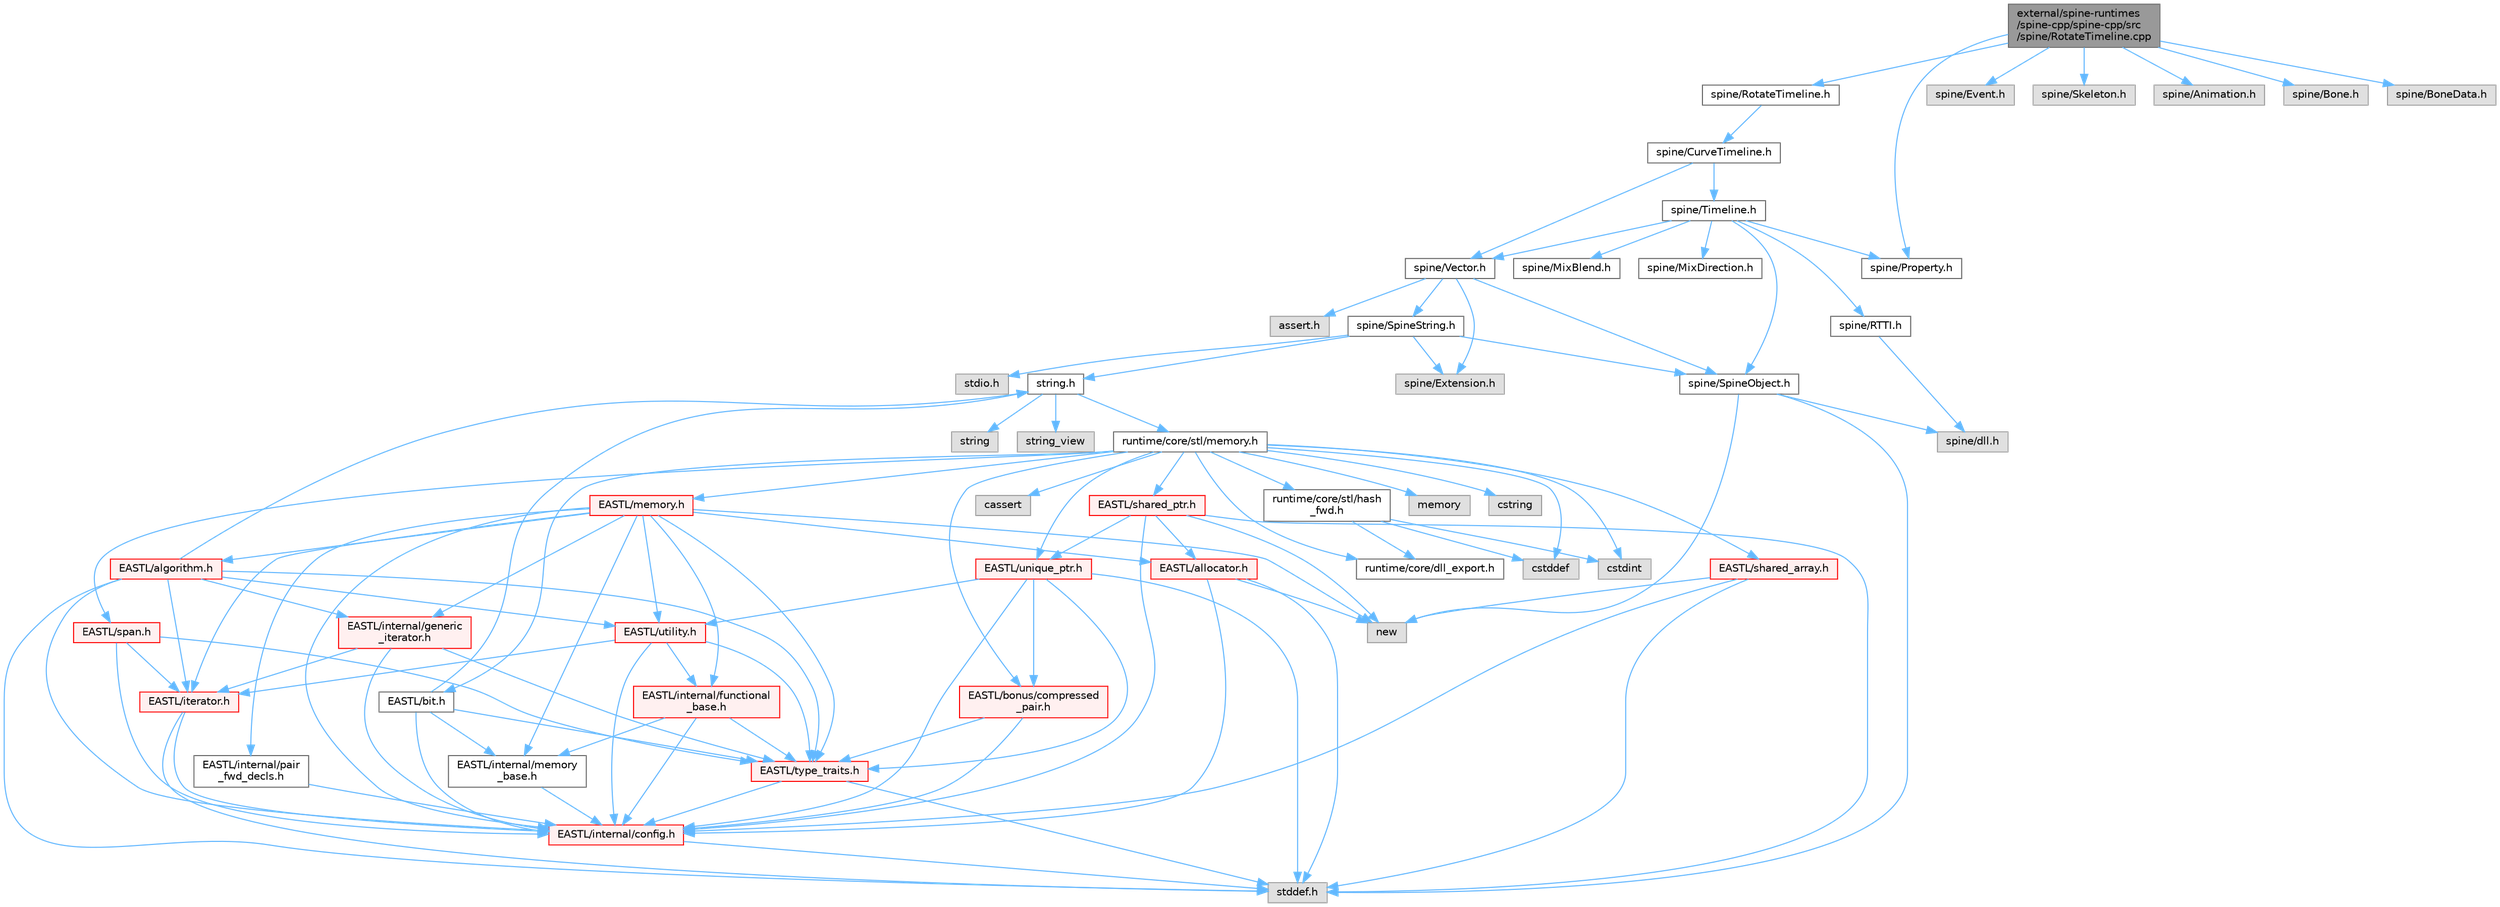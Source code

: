 digraph "external/spine-runtimes/spine-cpp/spine-cpp/src/spine/RotateTimeline.cpp"
{
 // LATEX_PDF_SIZE
  bgcolor="transparent";
  edge [fontname=Helvetica,fontsize=10,labelfontname=Helvetica,labelfontsize=10];
  node [fontname=Helvetica,fontsize=10,shape=box,height=0.2,width=0.4];
  Node1 [id="Node000001",label="external/spine-runtimes\l/spine-cpp/spine-cpp/src\l/spine/RotateTimeline.cpp",height=0.2,width=0.4,color="gray40", fillcolor="grey60", style="filled", fontcolor="black",tooltip=" "];
  Node1 -> Node2 [id="edge1_Node000001_Node000002",color="steelblue1",style="solid",tooltip=" "];
  Node2 [id="Node000002",label="spine/RotateTimeline.h",height=0.2,width=0.4,color="grey40", fillcolor="white", style="filled",URL="$_rotate_timeline_8h.html",tooltip=" "];
  Node2 -> Node3 [id="edge2_Node000002_Node000003",color="steelblue1",style="solid",tooltip=" "];
  Node3 [id="Node000003",label="spine/CurveTimeline.h",height=0.2,width=0.4,color="grey40", fillcolor="white", style="filled",URL="$_curve_timeline_8h.html",tooltip=" "];
  Node3 -> Node4 [id="edge3_Node000003_Node000004",color="steelblue1",style="solid",tooltip=" "];
  Node4 [id="Node000004",label="spine/Timeline.h",height=0.2,width=0.4,color="grey40", fillcolor="white", style="filled",URL="$_timeline_8h.html",tooltip=" "];
  Node4 -> Node5 [id="edge4_Node000004_Node000005",color="steelblue1",style="solid",tooltip=" "];
  Node5 [id="Node000005",label="spine/RTTI.h",height=0.2,width=0.4,color="grey40", fillcolor="white", style="filled",URL="$_r_t_t_i_8h.html",tooltip=" "];
  Node5 -> Node6 [id="edge5_Node000005_Node000006",color="steelblue1",style="solid",tooltip=" "];
  Node6 [id="Node000006",label="spine/dll.h",height=0.2,width=0.4,color="grey60", fillcolor="#E0E0E0", style="filled",tooltip=" "];
  Node4 -> Node7 [id="edge6_Node000004_Node000007",color="steelblue1",style="solid",tooltip=" "];
  Node7 [id="Node000007",label="spine/Vector.h",height=0.2,width=0.4,color="grey40", fillcolor="white", style="filled",URL="$external_2spine-runtimes_2spine-cpp_2spine-cpp_2include_2spine_2vector_8h.html",tooltip=" "];
  Node7 -> Node8 [id="edge7_Node000007_Node000008",color="steelblue1",style="solid",tooltip=" "];
  Node8 [id="Node000008",label="spine/Extension.h",height=0.2,width=0.4,color="grey60", fillcolor="#E0E0E0", style="filled",tooltip=" "];
  Node7 -> Node9 [id="edge8_Node000007_Node000009",color="steelblue1",style="solid",tooltip=" "];
  Node9 [id="Node000009",label="spine/SpineObject.h",height=0.2,width=0.4,color="grey40", fillcolor="white", style="filled",URL="$_spine_object_8h.html",tooltip=" "];
  Node9 -> Node10 [id="edge9_Node000009_Node000010",color="steelblue1",style="solid",tooltip=" "];
  Node10 [id="Node000010",label="new",height=0.2,width=0.4,color="grey60", fillcolor="#E0E0E0", style="filled",tooltip=" "];
  Node9 -> Node11 [id="edge10_Node000009_Node000011",color="steelblue1",style="solid",tooltip=" "];
  Node11 [id="Node000011",label="stddef.h",height=0.2,width=0.4,color="grey60", fillcolor="#E0E0E0", style="filled",tooltip=" "];
  Node9 -> Node6 [id="edge11_Node000009_Node000006",color="steelblue1",style="solid",tooltip=" "];
  Node7 -> Node12 [id="edge12_Node000007_Node000012",color="steelblue1",style="solid",tooltip=" "];
  Node12 [id="Node000012",label="spine/SpineString.h",height=0.2,width=0.4,color="grey40", fillcolor="white", style="filled",URL="$_spine_string_8h.html",tooltip=" "];
  Node12 -> Node9 [id="edge13_Node000012_Node000009",color="steelblue1",style="solid",tooltip=" "];
  Node12 -> Node8 [id="edge14_Node000012_Node000008",color="steelblue1",style="solid",tooltip=" "];
  Node12 -> Node13 [id="edge15_Node000012_Node000013",color="steelblue1",style="solid",tooltip=" "];
  Node13 [id="Node000013",label="string.h",height=0.2,width=0.4,color="grey40", fillcolor="white", style="filled",URL="$string_8h.html",tooltip=" "];
  Node13 -> Node14 [id="edge16_Node000013_Node000014",color="steelblue1",style="solid",tooltip=" "];
  Node14 [id="Node000014",label="string",height=0.2,width=0.4,color="grey60", fillcolor="#E0E0E0", style="filled",tooltip=" "];
  Node13 -> Node15 [id="edge17_Node000013_Node000015",color="steelblue1",style="solid",tooltip=" "];
  Node15 [id="Node000015",label="string_view",height=0.2,width=0.4,color="grey60", fillcolor="#E0E0E0", style="filled",tooltip=" "];
  Node13 -> Node16 [id="edge18_Node000013_Node000016",color="steelblue1",style="solid",tooltip=" "];
  Node16 [id="Node000016",label="runtime/core/stl/memory.h",height=0.2,width=0.4,color="grey40", fillcolor="white", style="filled",URL="$runtime_2core_2stl_2memory_8h.html",tooltip=" "];
  Node16 -> Node17 [id="edge19_Node000016_Node000017",color="steelblue1",style="solid",tooltip=" "];
  Node17 [id="Node000017",label="cstddef",height=0.2,width=0.4,color="grey60", fillcolor="#E0E0E0", style="filled",tooltip=" "];
  Node16 -> Node18 [id="edge20_Node000016_Node000018",color="steelblue1",style="solid",tooltip=" "];
  Node18 [id="Node000018",label="cstdint",height=0.2,width=0.4,color="grey60", fillcolor="#E0E0E0", style="filled",tooltip=" "];
  Node16 -> Node19 [id="edge21_Node000016_Node000019",color="steelblue1",style="solid",tooltip=" "];
  Node19 [id="Node000019",label="cassert",height=0.2,width=0.4,color="grey60", fillcolor="#E0E0E0", style="filled",tooltip=" "];
  Node16 -> Node20 [id="edge22_Node000016_Node000020",color="steelblue1",style="solid",tooltip=" "];
  Node20 [id="Node000020",label="memory",height=0.2,width=0.4,color="grey60", fillcolor="#E0E0E0", style="filled",tooltip=" "];
  Node16 -> Node21 [id="edge23_Node000016_Node000021",color="steelblue1",style="solid",tooltip=" "];
  Node21 [id="Node000021",label="cstring",height=0.2,width=0.4,color="grey60", fillcolor="#E0E0E0", style="filled",tooltip=" "];
  Node16 -> Node22 [id="edge24_Node000016_Node000022",color="steelblue1",style="solid",tooltip=" "];
  Node22 [id="Node000022",label="EASTL/bit.h",height=0.2,width=0.4,color="grey40", fillcolor="white", style="filled",URL="$bit_8h.html",tooltip=" "];
  Node22 -> Node23 [id="edge25_Node000022_Node000023",color="steelblue1",style="solid",tooltip=" "];
  Node23 [id="Node000023",label="EASTL/internal/config.h",height=0.2,width=0.4,color="red", fillcolor="#FFF0F0", style="filled",URL="$runtime_2_e_a_s_t_l_2include_2_e_a_s_t_l_2internal_2config_8h.html",tooltip=" "];
  Node23 -> Node11 [id="edge26_Node000023_Node000011",color="steelblue1",style="solid",tooltip=" "];
  Node22 -> Node31 [id="edge27_Node000022_Node000031",color="steelblue1",style="solid",tooltip=" "];
  Node31 [id="Node000031",label="EASTL/internal/memory\l_base.h",height=0.2,width=0.4,color="grey40", fillcolor="white", style="filled",URL="$memory__base_8h.html",tooltip=" "];
  Node31 -> Node23 [id="edge28_Node000031_Node000023",color="steelblue1",style="solid",tooltip=" "];
  Node22 -> Node32 [id="edge29_Node000022_Node000032",color="steelblue1",style="solid",tooltip=" "];
  Node32 [id="Node000032",label="EASTL/type_traits.h",height=0.2,width=0.4,color="red", fillcolor="#FFF0F0", style="filled",URL="$_e_a_s_t_l_2include_2_e_a_s_t_l_2type__traits_8h.html",tooltip=" "];
  Node32 -> Node23 [id="edge30_Node000032_Node000023",color="steelblue1",style="solid",tooltip=" "];
  Node32 -> Node11 [id="edge31_Node000032_Node000011",color="steelblue1",style="solid",tooltip=" "];
  Node22 -> Node13 [id="edge32_Node000022_Node000013",color="steelblue1",style="solid",tooltip=" "];
  Node16 -> Node42 [id="edge33_Node000016_Node000042",color="steelblue1",style="solid",tooltip=" "];
  Node42 [id="Node000042",label="EASTL/memory.h",height=0.2,width=0.4,color="red", fillcolor="#FFF0F0", style="filled",URL="$runtime_2_e_a_s_t_l_2include_2_e_a_s_t_l_2memory_8h.html",tooltip=" "];
  Node42 -> Node23 [id="edge34_Node000042_Node000023",color="steelblue1",style="solid",tooltip=" "];
  Node42 -> Node31 [id="edge35_Node000042_Node000031",color="steelblue1",style="solid",tooltip=" "];
  Node42 -> Node43 [id="edge36_Node000042_Node000043",color="steelblue1",style="solid",tooltip=" "];
  Node43 [id="Node000043",label="EASTL/internal/generic\l_iterator.h",height=0.2,width=0.4,color="red", fillcolor="#FFF0F0", style="filled",URL="$generic__iterator_8h.html",tooltip=" "];
  Node43 -> Node23 [id="edge37_Node000043_Node000023",color="steelblue1",style="solid",tooltip=" "];
  Node43 -> Node44 [id="edge38_Node000043_Node000044",color="steelblue1",style="solid",tooltip=" "];
  Node44 [id="Node000044",label="EASTL/iterator.h",height=0.2,width=0.4,color="red", fillcolor="#FFF0F0", style="filled",URL="$_e_a_s_t_l_2include_2_e_a_s_t_l_2iterator_8h.html",tooltip=" "];
  Node44 -> Node23 [id="edge39_Node000044_Node000023",color="steelblue1",style="solid",tooltip=" "];
  Node44 -> Node11 [id="edge40_Node000044_Node000011",color="steelblue1",style="solid",tooltip=" "];
  Node43 -> Node32 [id="edge41_Node000043_Node000032",color="steelblue1",style="solid",tooltip=" "];
  Node42 -> Node47 [id="edge42_Node000042_Node000047",color="steelblue1",style="solid",tooltip=" "];
  Node47 [id="Node000047",label="EASTL/internal/pair\l_fwd_decls.h",height=0.2,width=0.4,color="grey40", fillcolor="white", style="filled",URL="$pair__fwd__decls_8h.html",tooltip=" "];
  Node47 -> Node23 [id="edge43_Node000047_Node000023",color="steelblue1",style="solid",tooltip=" "];
  Node42 -> Node48 [id="edge44_Node000042_Node000048",color="steelblue1",style="solid",tooltip=" "];
  Node48 [id="Node000048",label="EASTL/internal/functional\l_base.h",height=0.2,width=0.4,color="red", fillcolor="#FFF0F0", style="filled",URL="$functional__base_8h.html",tooltip=" "];
  Node48 -> Node23 [id="edge45_Node000048_Node000023",color="steelblue1",style="solid",tooltip=" "];
  Node48 -> Node31 [id="edge46_Node000048_Node000031",color="steelblue1",style="solid",tooltip=" "];
  Node48 -> Node32 [id="edge47_Node000048_Node000032",color="steelblue1",style="solid",tooltip=" "];
  Node42 -> Node49 [id="edge48_Node000042_Node000049",color="steelblue1",style="solid",tooltip=" "];
  Node49 [id="Node000049",label="EASTL/algorithm.h",height=0.2,width=0.4,color="red", fillcolor="#FFF0F0", style="filled",URL="$_e_a_s_t_l_2include_2_e_a_s_t_l_2algorithm_8h.html",tooltip=" "];
  Node49 -> Node23 [id="edge49_Node000049_Node000023",color="steelblue1",style="solid",tooltip=" "];
  Node49 -> Node32 [id="edge50_Node000049_Node000032",color="steelblue1",style="solid",tooltip=" "];
  Node49 -> Node44 [id="edge51_Node000049_Node000044",color="steelblue1",style="solid",tooltip=" "];
  Node49 -> Node58 [id="edge52_Node000049_Node000058",color="steelblue1",style="solid",tooltip=" "];
  Node58 [id="Node000058",label="EASTL/utility.h",height=0.2,width=0.4,color="red", fillcolor="#FFF0F0", style="filled",URL="$runtime_2_e_a_s_t_l_2include_2_e_a_s_t_l_2utility_8h.html",tooltip=" "];
  Node58 -> Node23 [id="edge53_Node000058_Node000023",color="steelblue1",style="solid",tooltip=" "];
  Node58 -> Node32 [id="edge54_Node000058_Node000032",color="steelblue1",style="solid",tooltip=" "];
  Node58 -> Node44 [id="edge55_Node000058_Node000044",color="steelblue1",style="solid",tooltip=" "];
  Node58 -> Node48 [id="edge56_Node000058_Node000048",color="steelblue1",style="solid",tooltip=" "];
  Node49 -> Node43 [id="edge57_Node000049_Node000043",color="steelblue1",style="solid",tooltip=" "];
  Node49 -> Node11 [id="edge58_Node000049_Node000011",color="steelblue1",style="solid",tooltip=" "];
  Node49 -> Node13 [id="edge59_Node000049_Node000013",color="steelblue1",style="solid",tooltip=" "];
  Node42 -> Node32 [id="edge60_Node000042_Node000032",color="steelblue1",style="solid",tooltip=" "];
  Node42 -> Node56 [id="edge61_Node000042_Node000056",color="steelblue1",style="solid",tooltip=" "];
  Node56 [id="Node000056",label="EASTL/allocator.h",height=0.2,width=0.4,color="red", fillcolor="#FFF0F0", style="filled",URL="$runtime_2_e_a_s_t_l_2include_2_e_a_s_t_l_2allocator_8h.html",tooltip=" "];
  Node56 -> Node23 [id="edge62_Node000056_Node000023",color="steelblue1",style="solid",tooltip=" "];
  Node56 -> Node11 [id="edge63_Node000056_Node000011",color="steelblue1",style="solid",tooltip=" "];
  Node56 -> Node10 [id="edge64_Node000056_Node000010",color="steelblue1",style="solid",tooltip=" "];
  Node42 -> Node44 [id="edge65_Node000042_Node000044",color="steelblue1",style="solid",tooltip=" "];
  Node42 -> Node58 [id="edge66_Node000042_Node000058",color="steelblue1",style="solid",tooltip=" "];
  Node42 -> Node10 [id="edge67_Node000042_Node000010",color="steelblue1",style="solid",tooltip=" "];
  Node16 -> Node69 [id="edge68_Node000016_Node000069",color="steelblue1",style="solid",tooltip=" "];
  Node69 [id="Node000069",label="EASTL/shared_array.h",height=0.2,width=0.4,color="red", fillcolor="#FFF0F0", style="filled",URL="$shared__array_8h.html",tooltip=" "];
  Node69 -> Node23 [id="edge69_Node000069_Node000023",color="steelblue1",style="solid",tooltip=" "];
  Node69 -> Node10 [id="edge70_Node000069_Node000010",color="steelblue1",style="solid",tooltip=" "];
  Node69 -> Node11 [id="edge71_Node000069_Node000011",color="steelblue1",style="solid",tooltip=" "];
  Node16 -> Node72 [id="edge72_Node000016_Node000072",color="steelblue1",style="solid",tooltip=" "];
  Node72 [id="Node000072",label="EASTL/unique_ptr.h",height=0.2,width=0.4,color="red", fillcolor="#FFF0F0", style="filled",URL="$unique__ptr_8h.html",tooltip=" "];
  Node72 -> Node73 [id="edge73_Node000072_Node000073",color="steelblue1",style="solid",tooltip=" "];
  Node73 [id="Node000073",label="EASTL/bonus/compressed\l_pair.h",height=0.2,width=0.4,color="red", fillcolor="#FFF0F0", style="filled",URL="$compressed__pair_8h.html",tooltip=" "];
  Node73 -> Node23 [id="edge74_Node000073_Node000023",color="steelblue1",style="solid",tooltip=" "];
  Node73 -> Node32 [id="edge75_Node000073_Node000032",color="steelblue1",style="solid",tooltip=" "];
  Node72 -> Node23 [id="edge76_Node000072_Node000023",color="steelblue1",style="solid",tooltip=" "];
  Node72 -> Node32 [id="edge77_Node000072_Node000032",color="steelblue1",style="solid",tooltip=" "];
  Node72 -> Node58 [id="edge78_Node000072_Node000058",color="steelblue1",style="solid",tooltip=" "];
  Node72 -> Node11 [id="edge79_Node000072_Node000011",color="steelblue1",style="solid",tooltip=" "];
  Node16 -> Node75 [id="edge80_Node000016_Node000075",color="steelblue1",style="solid",tooltip=" "];
  Node75 [id="Node000075",label="EASTL/shared_ptr.h",height=0.2,width=0.4,color="red", fillcolor="#FFF0F0", style="filled",URL="$shared__ptr_8h.html",tooltip=" "];
  Node75 -> Node23 [id="edge81_Node000075_Node000023",color="steelblue1",style="solid",tooltip=" "];
  Node75 -> Node72 [id="edge82_Node000075_Node000072",color="steelblue1",style="solid",tooltip=" "];
  Node75 -> Node56 [id="edge83_Node000075_Node000056",color="steelblue1",style="solid",tooltip=" "];
  Node75 -> Node10 [id="edge84_Node000075_Node000010",color="steelblue1",style="solid",tooltip=" "];
  Node75 -> Node11 [id="edge85_Node000075_Node000011",color="steelblue1",style="solid",tooltip=" "];
  Node16 -> Node155 [id="edge86_Node000016_Node000155",color="steelblue1",style="solid",tooltip=" "];
  Node155 [id="Node000155",label="EASTL/span.h",height=0.2,width=0.4,color="red", fillcolor="#FFF0F0", style="filled",URL="$span_8h.html",tooltip=" "];
  Node155 -> Node23 [id="edge87_Node000155_Node000023",color="steelblue1",style="solid",tooltip=" "];
  Node155 -> Node32 [id="edge88_Node000155_Node000032",color="steelblue1",style="solid",tooltip=" "];
  Node155 -> Node44 [id="edge89_Node000155_Node000044",color="steelblue1",style="solid",tooltip=" "];
  Node16 -> Node73 [id="edge90_Node000016_Node000073",color="steelblue1",style="solid",tooltip=" "];
  Node16 -> Node158 [id="edge91_Node000016_Node000158",color="steelblue1",style="solid",tooltip=" "];
  Node158 [id="Node000158",label="runtime/core/dll_export.h",height=0.2,width=0.4,color="grey40", fillcolor="white", style="filled",URL="$dll__export_8h.html",tooltip=" "];
  Node16 -> Node159 [id="edge92_Node000016_Node000159",color="steelblue1",style="solid",tooltip=" "];
  Node159 [id="Node000159",label="runtime/core/stl/hash\l_fwd.h",height=0.2,width=0.4,color="grey40", fillcolor="white", style="filled",URL="$hash__fwd_8h.html",tooltip=" "];
  Node159 -> Node17 [id="edge93_Node000159_Node000017",color="steelblue1",style="solid",tooltip=" "];
  Node159 -> Node18 [id="edge94_Node000159_Node000018",color="steelblue1",style="solid",tooltip=" "];
  Node159 -> Node158 [id="edge95_Node000159_Node000158",color="steelblue1",style="solid",tooltip=" "];
  Node12 -> Node160 [id="edge96_Node000012_Node000160",color="steelblue1",style="solid",tooltip=" "];
  Node160 [id="Node000160",label="stdio.h",height=0.2,width=0.4,color="grey60", fillcolor="#E0E0E0", style="filled",tooltip=" "];
  Node7 -> Node161 [id="edge97_Node000007_Node000161",color="steelblue1",style="solid",tooltip=" "];
  Node161 [id="Node000161",label="assert.h",height=0.2,width=0.4,color="grey60", fillcolor="#E0E0E0", style="filled",tooltip=" "];
  Node4 -> Node162 [id="edge98_Node000004_Node000162",color="steelblue1",style="solid",tooltip=" "];
  Node162 [id="Node000162",label="spine/MixBlend.h",height=0.2,width=0.4,color="grey40", fillcolor="white", style="filled",URL="$_mix_blend_8h.html",tooltip=" "];
  Node4 -> Node163 [id="edge99_Node000004_Node000163",color="steelblue1",style="solid",tooltip=" "];
  Node163 [id="Node000163",label="spine/MixDirection.h",height=0.2,width=0.4,color="grey40", fillcolor="white", style="filled",URL="$_mix_direction_8h.html",tooltip=" "];
  Node4 -> Node9 [id="edge100_Node000004_Node000009",color="steelblue1",style="solid",tooltip=" "];
  Node4 -> Node164 [id="edge101_Node000004_Node000164",color="steelblue1",style="solid",tooltip=" "];
  Node164 [id="Node000164",label="spine/Property.h",height=0.2,width=0.4,color="grey40", fillcolor="white", style="filled",URL="$_property_8h.html",tooltip=" "];
  Node3 -> Node7 [id="edge102_Node000003_Node000007",color="steelblue1",style="solid",tooltip=" "];
  Node1 -> Node165 [id="edge103_Node000001_Node000165",color="steelblue1",style="solid",tooltip=" "];
  Node165 [id="Node000165",label="spine/Event.h",height=0.2,width=0.4,color="grey60", fillcolor="#E0E0E0", style="filled",tooltip=" "];
  Node1 -> Node166 [id="edge104_Node000001_Node000166",color="steelblue1",style="solid",tooltip=" "];
  Node166 [id="Node000166",label="spine/Skeleton.h",height=0.2,width=0.4,color="grey60", fillcolor="#E0E0E0", style="filled",tooltip=" "];
  Node1 -> Node167 [id="edge105_Node000001_Node000167",color="steelblue1",style="solid",tooltip=" "];
  Node167 [id="Node000167",label="spine/Animation.h",height=0.2,width=0.4,color="grey60", fillcolor="#E0E0E0", style="filled",tooltip=" "];
  Node1 -> Node168 [id="edge106_Node000001_Node000168",color="steelblue1",style="solid",tooltip=" "];
  Node168 [id="Node000168",label="spine/Bone.h",height=0.2,width=0.4,color="grey60", fillcolor="#E0E0E0", style="filled",tooltip=" "];
  Node1 -> Node169 [id="edge107_Node000001_Node000169",color="steelblue1",style="solid",tooltip=" "];
  Node169 [id="Node000169",label="spine/BoneData.h",height=0.2,width=0.4,color="grey60", fillcolor="#E0E0E0", style="filled",tooltip=" "];
  Node1 -> Node164 [id="edge108_Node000001_Node000164",color="steelblue1",style="solid",tooltip=" "];
}
